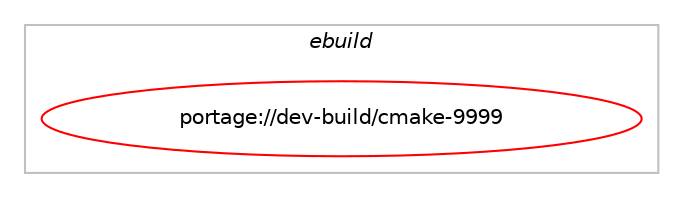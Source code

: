 digraph prolog {

# *************
# Graph options
# *************

newrank=true;
concentrate=true;
compound=true;
graph [rankdir=LR,fontname=Helvetica,fontsize=10,ranksep=1.5];#, ranksep=2.5, nodesep=0.2];
edge  [arrowhead=vee];
node  [fontname=Helvetica,fontsize=10];

# **********
# The ebuild
# **********

subgraph cluster_leftcol {
color=gray;
label=<<i>ebuild</i>>;
id [label="portage://dev-build/cmake-9999", color=red, width=4, href="../dev-build/cmake-9999.svg"];
}

# ****************
# The dependencies
# ****************

subgraph cluster_midcol {
color=gray;
label=<<i>dependencies</i>>;
subgraph cluster_compile {
fillcolor="#eeeeee";
style=filled;
label=<<i>compile</i>>;
# *** BEGIN UNKNOWN DEPENDENCY TYPE (TODO) ***
# id -> equal(use_conditional_group(positive,dap,portage://dev-build/cmake-9999,[package_dependency(portage://dev-build/cmake-9999,install,no,dev-cpp,cppdap,none,[,,],[],[])]))
# *** END UNKNOWN DEPENDENCY TYPE (TODO) ***

# *** BEGIN UNKNOWN DEPENDENCY TYPE (TODO) ***
# id -> equal(use_conditional_group(positive,gui,portage://dev-build/cmake-9999,[use_conditional_group(negative,qt6,portage://dev-build/cmake-9999,[package_dependency(portage://dev-build/cmake-9999,install,no,dev-qt,qtcore,none,[,,],[slot(5)],[]),package_dependency(portage://dev-build/cmake-9999,install,no,dev-qt,qtgui,none,[,,],[slot(5)],[]),package_dependency(portage://dev-build/cmake-9999,install,no,dev-qt,qtwidgets,none,[,,],[slot(5)],[])]),use_conditional_group(positive,qt6,portage://dev-build/cmake-9999,[package_dependency(portage://dev-build/cmake-9999,install,no,dev-qt,qtbase,none,[,,],[slot(6)],[use(enable(gui),none),use(enable(widgets),none)])])]))
# *** END UNKNOWN DEPENDENCY TYPE (TODO) ***

# *** BEGIN UNKNOWN DEPENDENCY TYPE (TODO) ***
# id -> equal(use_conditional_group(positive,ncurses,portage://dev-build/cmake-9999,[package_dependency(portage://dev-build/cmake-9999,install,no,sys-libs,ncurses,none,[,,],any_same_slot,[])]))
# *** END UNKNOWN DEPENDENCY TYPE (TODO) ***

# *** BEGIN UNKNOWN DEPENDENCY TYPE (TODO) ***
# id -> equal(package_dependency(portage://dev-build/cmake-9999,install,no,app-arch,libarchive,greaterequal,[3.3.3,,,3.3.3],any_same_slot,[]))
# *** END UNKNOWN DEPENDENCY TYPE (TODO) ***

# *** BEGIN UNKNOWN DEPENDENCY TYPE (TODO) ***
# id -> equal(package_dependency(portage://dev-build/cmake-9999,install,no,app-crypt,rhash,none,[,,],[slot(0),equal],[]))
# *** END UNKNOWN DEPENDENCY TYPE (TODO) ***

# *** BEGIN UNKNOWN DEPENDENCY TYPE (TODO) ***
# id -> equal(package_dependency(portage://dev-build/cmake-9999,install,no,dev-libs,expat,greaterequal,[2.0.1,,,2.0.1],[],[]))
# *** END UNKNOWN DEPENDENCY TYPE (TODO) ***

# *** BEGIN UNKNOWN DEPENDENCY TYPE (TODO) ***
# id -> equal(package_dependency(portage://dev-build/cmake-9999,install,no,dev-libs,jsoncpp,greaterequal,[1.9.2,,-r2,1.9.2-r2],[slot(0),equal],[]))
# *** END UNKNOWN DEPENDENCY TYPE (TODO) ***

# *** BEGIN UNKNOWN DEPENDENCY TYPE (TODO) ***
# id -> equal(package_dependency(portage://dev-build/cmake-9999,install,no,dev-libs,libuv,greaterequal,[1.10.0,,,1.10.0],any_same_slot,[]))
# *** END UNKNOWN DEPENDENCY TYPE (TODO) ***

# *** BEGIN UNKNOWN DEPENDENCY TYPE (TODO) ***
# id -> equal(package_dependency(portage://dev-build/cmake-9999,install,no,net-misc,curl,greaterequal,[7.21.5,,,7.21.5],[],[use(enable(ssl),none)]))
# *** END UNKNOWN DEPENDENCY TYPE (TODO) ***

# *** BEGIN UNKNOWN DEPENDENCY TYPE (TODO) ***
# id -> equal(package_dependency(portage://dev-build/cmake-9999,install,no,sys-libs,zlib,none,[,,],[],[]))
# *** END UNKNOWN DEPENDENCY TYPE (TODO) ***

# *** BEGIN UNKNOWN DEPENDENCY TYPE (TODO) ***
# id -> equal(package_dependency(portage://dev-build/cmake-9999,install,no,virtual,pkgconfig,none,[,,],[],[]))
# *** END UNKNOWN DEPENDENCY TYPE (TODO) ***

}
subgraph cluster_compileandrun {
fillcolor="#eeeeee";
style=filled;
label=<<i>compile and run</i>>;
}
subgraph cluster_run {
fillcolor="#eeeeee";
style=filled;
label=<<i>run</i>>;
# *** BEGIN UNKNOWN DEPENDENCY TYPE (TODO) ***
# id -> equal(use_conditional_group(positive,dap,portage://dev-build/cmake-9999,[package_dependency(portage://dev-build/cmake-9999,run,no,dev-cpp,cppdap,none,[,,],[],[])]))
# *** END UNKNOWN DEPENDENCY TYPE (TODO) ***

# *** BEGIN UNKNOWN DEPENDENCY TYPE (TODO) ***
# id -> equal(use_conditional_group(positive,gui,portage://dev-build/cmake-9999,[use_conditional_group(negative,qt6,portage://dev-build/cmake-9999,[package_dependency(portage://dev-build/cmake-9999,run,no,dev-qt,qtcore,none,[,,],[slot(5)],[]),package_dependency(portage://dev-build/cmake-9999,run,no,dev-qt,qtgui,none,[,,],[slot(5)],[]),package_dependency(portage://dev-build/cmake-9999,run,no,dev-qt,qtwidgets,none,[,,],[slot(5)],[])]),use_conditional_group(positive,qt6,portage://dev-build/cmake-9999,[package_dependency(portage://dev-build/cmake-9999,run,no,dev-qt,qtbase,none,[,,],[slot(6)],[use(enable(gui),none),use(enable(widgets),none)])])]))
# *** END UNKNOWN DEPENDENCY TYPE (TODO) ***

# *** BEGIN UNKNOWN DEPENDENCY TYPE (TODO) ***
# id -> equal(use_conditional_group(positive,ncurses,portage://dev-build/cmake-9999,[package_dependency(portage://dev-build/cmake-9999,run,no,sys-libs,ncurses,none,[,,],any_same_slot,[])]))
# *** END UNKNOWN DEPENDENCY TYPE (TODO) ***

# *** BEGIN UNKNOWN DEPENDENCY TYPE (TODO) ***
# id -> equal(package_dependency(portage://dev-build/cmake-9999,run,no,app-arch,libarchive,greaterequal,[3.3.3,,,3.3.3],any_same_slot,[]))
# *** END UNKNOWN DEPENDENCY TYPE (TODO) ***

# *** BEGIN UNKNOWN DEPENDENCY TYPE (TODO) ***
# id -> equal(package_dependency(portage://dev-build/cmake-9999,run,no,app-crypt,rhash,none,[,,],[slot(0),equal],[]))
# *** END UNKNOWN DEPENDENCY TYPE (TODO) ***

# *** BEGIN UNKNOWN DEPENDENCY TYPE (TODO) ***
# id -> equal(package_dependency(portage://dev-build/cmake-9999,run,no,dev-libs,expat,greaterequal,[2.0.1,,,2.0.1],[],[]))
# *** END UNKNOWN DEPENDENCY TYPE (TODO) ***

# *** BEGIN UNKNOWN DEPENDENCY TYPE (TODO) ***
# id -> equal(package_dependency(portage://dev-build/cmake-9999,run,no,dev-libs,jsoncpp,greaterequal,[1.9.2,,-r2,1.9.2-r2],[slot(0),equal],[]))
# *** END UNKNOWN DEPENDENCY TYPE (TODO) ***

# *** BEGIN UNKNOWN DEPENDENCY TYPE (TODO) ***
# id -> equal(package_dependency(portage://dev-build/cmake-9999,run,no,dev-libs,libuv,greaterequal,[1.10.0,,,1.10.0],any_same_slot,[]))
# *** END UNKNOWN DEPENDENCY TYPE (TODO) ***

# *** BEGIN UNKNOWN DEPENDENCY TYPE (TODO) ***
# id -> equal(package_dependency(portage://dev-build/cmake-9999,run,no,net-misc,curl,greaterequal,[7.21.5,,,7.21.5],[],[use(enable(ssl),none)]))
# *** END UNKNOWN DEPENDENCY TYPE (TODO) ***

# *** BEGIN UNKNOWN DEPENDENCY TYPE (TODO) ***
# id -> equal(package_dependency(portage://dev-build/cmake-9999,run,no,sys-libs,zlib,none,[,,],[],[]))
# *** END UNKNOWN DEPENDENCY TYPE (TODO) ***

# *** BEGIN UNKNOWN DEPENDENCY TYPE (TODO) ***
# id -> equal(package_dependency(portage://dev-build/cmake-9999,run,no,virtual,pkgconfig,none,[,,],[],[]))
# *** END UNKNOWN DEPENDENCY TYPE (TODO) ***

}
}

# **************
# The candidates
# **************

subgraph cluster_choices {
rank=same;
color=gray;
label=<<i>candidates</i>>;

}

}
